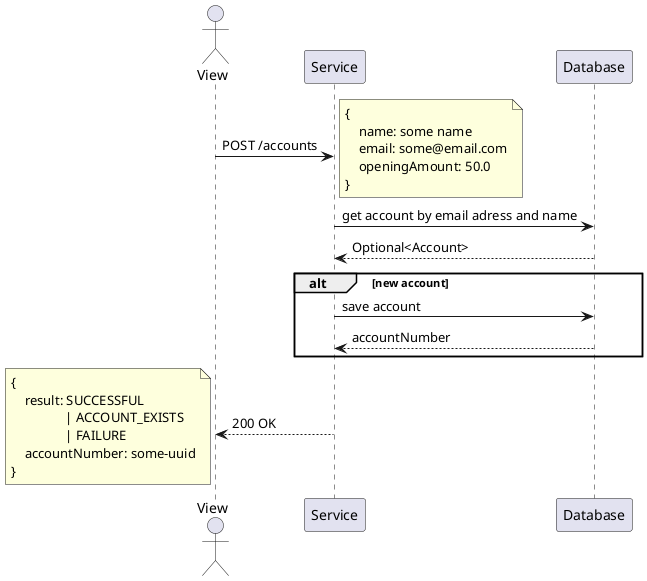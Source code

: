 @startuml
actor View as F
participant Service as S
participant Database as DB

F -> S: POST /accounts
note right
{
    name: some name
    email: some@email.com
    openingAmount: 50.0
}
end note
S -> DB: get account by email adress and name
DB --> S: Optional<Account>
alt new account
S -> DB: save account
DB --> S: accountNumber
end
S --> F: 200 OK
note left
{
    result: SUCCESSFUL
                | ACCOUNT_EXISTS
                | FAILURE
    accountNumber: some-uuid
}
end note
@enduml
